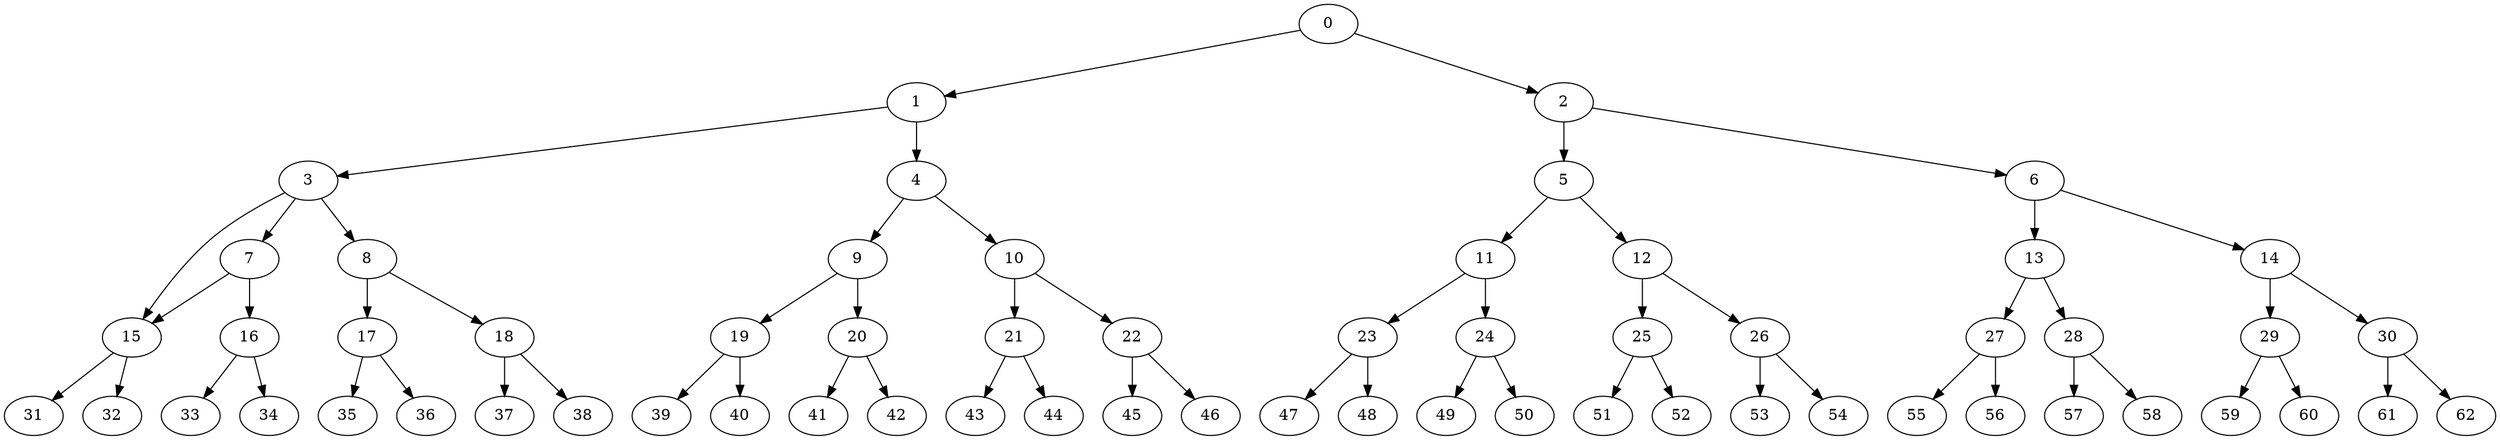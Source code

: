 digraph G {
    0;
    1;
    2;
    3;
    4;
    5;
    6;
    7;
    8;
    15;
    9;
    10;
    11;
    12;
    13;
    14;
    16;
    17;
    18;
    31;
    32;
    19;
    20;
    21;
    22;
    23;
    24;
    25;
    26;
    27;
    28;
    29;
    30;
    33;
    34;
    35;
    36;
    37;
    38;
    39;
    40;
    41;
    42;
    43;
    44;
    45;
    46;
    47;
    48;
    49;
    50;
    51;
    52;
    53;
    54;
    55;
    56;
    57;
    58;
    59;
    60;
    61;
    62;
    0 -> 1 [w=0];
    0 -> 2 [w=3];
    1 -> 3 [w=0];
    1 -> 4 [w=2];
    2 -> 5 [w=0];
    2 -> 6 [w=1];
    3 -> 7 [w=0];
    3 -> 8 [w=0];
    3 -> 15 [w=1];
    4 -> 9 [w=0];
    4 -> 10 [w=0];
    5 -> 11 [w=0];
    5 -> 12 [w=1];
    6 -> 13 [w=0];
    6 -> 14 [w=0];
    7 -> 15 [w=0];
    7 -> 16 [w=0];
    8 -> 17 [w=0];
    8 -> 18 [w=0];
    15 -> 31 [w=1];
    15 -> 32 [w=1];
    9 -> 19 [w=1];
    9 -> 20 [w=0];
    10 -> 21 [w=0];
    10 -> 22 [w=0];
    11 -> 23 [w=0];
    11 -> 24 [w=0];
    12 -> 25 [w=0];
    12 -> 26 [w=0];
    13 -> 27 [w=0];
    13 -> 28 [w=0];
    14 -> 29 [w=0];
    14 -> 30 [w=0];
    16 -> 33 [w=0];
    16 -> 34 [w=0];
    17 -> 35 [w=0];
    17 -> 36 [w=0];
    18 -> 37 [w=0];
    18 -> 38 [w=0];
    19 -> 39 [w=2];
    19 -> 40 [w=0];
    20 -> 41 [w=0];
    20 -> 42 [w=1];
    21 -> 43 [w=0];
    21 -> 44 [w=0];
    22 -> 45 [w=1];
    22 -> 46 [w=1];
    23 -> 47 [w=0];
    23 -> 48 [w=0];
    24 -> 49 [w=0];
    24 -> 50 [w=1];
    25 -> 51 [w=0];
    25 -> 52 [w=1];
    26 -> 53 [w=0];
    26 -> 54 [w=0];
    27 -> 55 [w=1];
    27 -> 56 [w=0];
    28 -> 57 [w=1];
    28 -> 58 [w=0];
    29 -> 59 [w=0];
    29 -> 60 [w=0];
    30 -> 61 [w=0];
    30 -> 62 [w=0];
}
